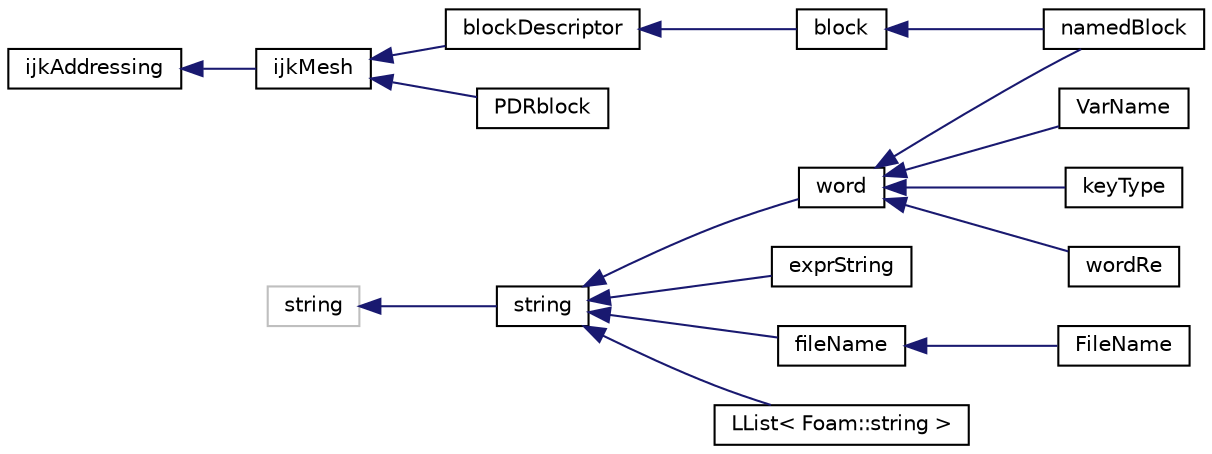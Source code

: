 digraph "Graphical Class Hierarchy"
{
  bgcolor="transparent";
  edge [fontname="Helvetica",fontsize="10",labelfontname="Helvetica",labelfontsize="10"];
  node [fontname="Helvetica",fontsize="10",shape=record];
  rankdir="LR";
  Node1 [label="ijkAddressing",height=0.2,width=0.4,color="black",URL="$classFoam_1_1ijkAddressing.html",tooltip="A simple i-j-k (row-major order) to linear addressing. "];
  Node1 -> Node2 [dir="back",color="midnightblue",fontsize="10",style="solid",fontname="Helvetica"];
  Node2 [label="ijkMesh",height=0.2,width=0.4,color="black",URL="$classFoam_1_1ijkMesh.html",tooltip="A simple i-j-k (row-major order) to linear addressing for a rectilinear mesh. Since the underlying me..."];
  Node2 -> Node3 [dir="back",color="midnightblue",fontsize="10",style="solid",fontname="Helvetica"];
  Node3 [label="blockDescriptor",height=0.2,width=0.4,color="black",URL="$classFoam_1_1blockDescriptor.html",tooltip="Takes the description of the block and the list of curved edges and creates a list of points on edges..."];
  Node3 -> Node4 [dir="back",color="midnightblue",fontsize="10",style="solid",fontname="Helvetica"];
  Node4 [label="block",height=0.2,width=0.4,color="black",URL="$classFoam_1_1block.html",tooltip="Creates a single block of cells from point coordinates, numbers of cells in each direction and an exp..."];
  Node4 -> Node5 [dir="back",color="midnightblue",fontsize="10",style="solid",fontname="Helvetica"];
  Node5 [label="namedBlock",height=0.2,width=0.4,color="black",URL="$classFoam_1_1blocks_1_1namedBlock.html",tooltip="Gives name to a block. "];
  Node2 -> Node6 [dir="back",color="midnightblue",fontsize="10",style="solid",fontname="Helvetica"];
  Node6 [label="PDRblock",height=0.2,width=0.4,color="black",URL="$classFoam_1_1PDRblock.html",tooltip="A single block x-y-z rectilinear mesh addressable as i,j,k with simplified creation. Some of the input is similar to blockMeshDict, but since this specialization is for a single-block that is aligned with the x-y-z directions, it provides a different means of specifying the mesh. "];
  Node7 [label="string",height=0.2,width=0.4,color="grey75"];
  Node7 -> Node8 [dir="back",color="midnightblue",fontsize="10",style="solid",fontname="Helvetica"];
  Node8 [label="string",height=0.2,width=0.4,color="black",URL="$classFoam_1_1string.html",tooltip="A class for handling character strings derived from std::string. "];
  Node8 -> Node9 [dir="back",color="midnightblue",fontsize="10",style="solid",fontname="Helvetica"];
  Node9 [label="exprString",height=0.2,width=0.4,color="black",URL="$classFoam_1_1expressions_1_1exprString.html"];
  Node8 -> Node10 [dir="back",color="midnightblue",fontsize="10",style="solid",fontname="Helvetica"];
  Node10 [label="fileName",height=0.2,width=0.4,color="black",URL="$classFoam_1_1fileName.html",tooltip="A class for handling file names. "];
  Node10 -> Node11 [dir="back",color="midnightblue",fontsize="10",style="solid",fontname="Helvetica"];
  Node11 [label="FileName",height=0.2,width=0.4,color="black",URL="$classFoam_1_1ensight_1_1FileName.html",tooltip="Specification of a valid Ensight file-name. "];
  Node8 -> Node12 [dir="back",color="midnightblue",fontsize="10",style="solid",fontname="Helvetica"];
  Node12 [label="word",height=0.2,width=0.4,color="black",URL="$classFoam_1_1word.html",tooltip="A class for handling words, derived from Foam::string. "];
  Node12 -> Node5 [dir="back",color="midnightblue",fontsize="10",style="solid",fontname="Helvetica"];
  Node12 -> Node13 [dir="back",color="midnightblue",fontsize="10",style="solid",fontname="Helvetica"];
  Node13 [label="VarName",height=0.2,width=0.4,color="black",URL="$classFoam_1_1ensight_1_1VarName.html",tooltip="Specification of a valid Ensight variable-name. "];
  Node12 -> Node14 [dir="back",color="midnightblue",fontsize="10",style="solid",fontname="Helvetica"];
  Node14 [label="keyType",height=0.2,width=0.4,color="black",URL="$classFoam_1_1keyType.html",tooltip="A class for handling keywords in dictionaries. "];
  Node12 -> Node15 [dir="back",color="midnightblue",fontsize="10",style="solid",fontname="Helvetica"];
  Node15 [label="wordRe",height=0.2,width=0.4,color="black",URL="$classFoam_1_1wordRe.html",tooltip="A wordRe is a Foam::word, but can contain a regular expression for matching words or strings..."];
  Node8 -> Node16 [dir="back",color="midnightblue",fontsize="10",style="solid",fontname="Helvetica"];
  Node16 [label="LList\< Foam::string \>",height=0.2,width=0.4,color="black",URL="$classFoam_1_1LList.html"];
}
